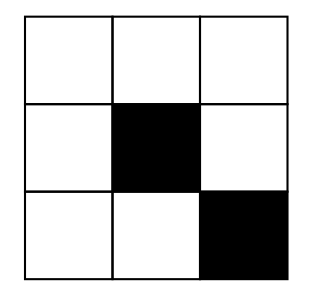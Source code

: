 digraph structs {
	node [shape=plaintext]
	patron [label=<
<TABLE BORDER="0" CELLBORDER="1" CELLSPACING="0" CELLPADDING="20">
<TR>
<TD></TD>
<TD></TD>
<TD></TD>
</TR><TR>
<TD></TD>
<TD bgcolor="black"></TD>
<TD></TD>
</TR><TR>
<TD></TD>
<TD></TD>
<TD bgcolor="black"></TD>
</TR></TABLE>>]
}
